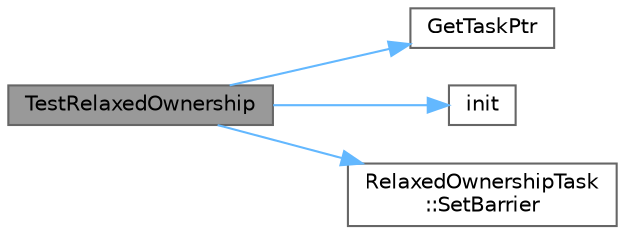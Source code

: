 digraph "TestRelaxedOwnership"
{
 // LATEX_PDF_SIZE
  bgcolor="transparent";
  edge [fontname=Helvetica,fontsize=10,labelfontname=Helvetica,labelfontsize=10];
  node [fontname=Helvetica,fontsize=10,shape=box,height=0.2,width=0.4];
  rankdir="LR";
  Node1 [id="Node000001",label="TestRelaxedOwnership",height=0.2,width=0.4,color="gray40", fillcolor="grey60", style="filled", fontcolor="black",tooltip=" "];
  Node1 -> Node2 [id="edge1_Node000001_Node000002",color="steelblue1",style="solid",tooltip=" "];
  Node2 [id="Node000002",label="GetTaskPtr",height=0.2,width=0.4,color="grey40", fillcolor="white", style="filled",URL="$harness__task_8h.html#ac6e8d864442457eb873ca20f45458251",tooltip="Helper for verifying that old use cases of spawn syntax still work."];
  Node1 -> Node3 [id="edge2_Node000001_Node000003",color="steelblue1",style="solid",tooltip=" "];
  Node3 [id="Node000003",label="init",height=0.2,width=0.4,color="grey40", fillcolor="white", style="filled",URL="$boing_8c.html#a2858154e2009b0e6e616f313177762bc",tooltip=" "];
  Node1 -> Node4 [id="edge3_Node000001_Node000004",color="steelblue1",style="solid",tooltip=" "];
  Node4 [id="Node000004",label="RelaxedOwnershipTask\l::SetBarrier",height=0.2,width=0.4,color="grey40", fillcolor="white", style="filled",URL="$class_relaxed_ownership_task.html#aa7672ce03b2622a03989a0d9af299399",tooltip=" "];
}
